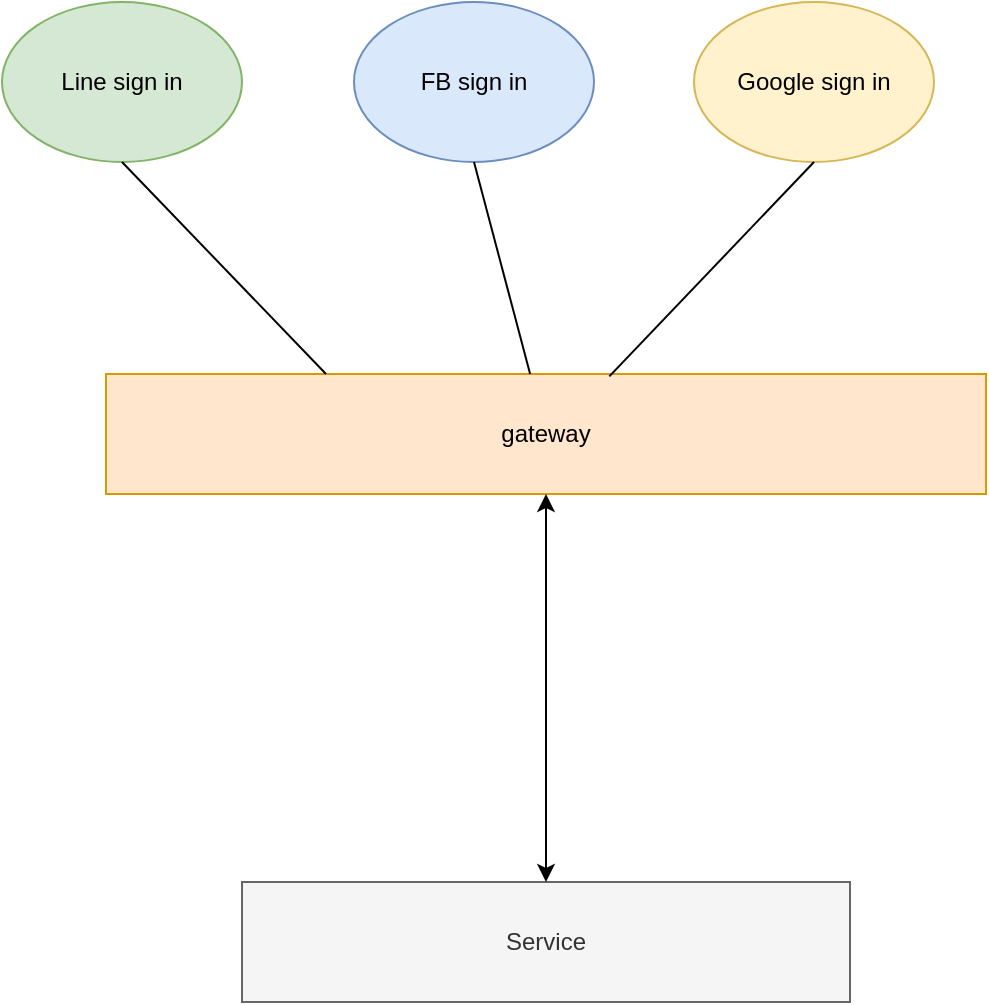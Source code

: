 <mxfile version="12.2.4" pages="1"><diagram id="L62ul2gaoKhtaIHPsEFN" name="Page-1"><mxGraphModel dx="2177" dy="1146" grid="1" gridSize="10" guides="1" tooltips="1" connect="1" arrows="1" fold="1" page="1" pageScale="1" pageWidth="827" pageHeight="1169" math="0" shadow="0"><root><mxCell id="0"/><mxCell id="1" parent="0"/><mxCell id="2" value="gateway" style="rounded=0;whiteSpace=wrap;html=1;fillColor=#ffe6cc;strokeColor=#d79b00;" parent="1" vertex="1"><mxGeometry x="216" y="626" width="440" height="60" as="geometry"/></mxCell><mxCell id="3" value="Line sign in" style="ellipse;whiteSpace=wrap;html=1;fillColor=#d5e8d4;strokeColor=#82b366;" parent="1" vertex="1"><mxGeometry x="164" y="440" width="120" height="80" as="geometry"/></mxCell><mxCell id="4" value="FB sign in" style="ellipse;whiteSpace=wrap;html=1;fillColor=#dae8fc;strokeColor=#6c8ebf;" parent="1" vertex="1"><mxGeometry x="340" y="440" width="120" height="80" as="geometry"/></mxCell><mxCell id="6" value="Google sign in" style="ellipse;whiteSpace=wrap;html=1;fillColor=#fff2cc;strokeColor=#d6b656;" parent="1" vertex="1"><mxGeometry x="510" y="440" width="120" height="80" as="geometry"/></mxCell><mxCell id="8" value="" style="endArrow=none;html=1;exitX=0.25;exitY=0;exitDx=0;exitDy=0;entryX=0.5;entryY=1;entryDx=0;entryDy=0;" parent="1" source="2" target="3" edge="1"><mxGeometry width="50" height="50" relative="1" as="geometry"><mxPoint x="63" y="590" as="sourcePoint"/><mxPoint x="113" y="540" as="targetPoint"/></mxGeometry></mxCell><mxCell id="15" value="" style="endArrow=none;html=1;entryX=0.5;entryY=1;entryDx=0;entryDy=0;" parent="1" source="2" target="4" edge="1"><mxGeometry width="50" height="50" relative="1" as="geometry"><mxPoint x="53" y="756" as="sourcePoint"/><mxPoint x="103" y="706" as="targetPoint"/></mxGeometry></mxCell><mxCell id="17" value="" style="endArrow=none;html=1;entryX=0.5;entryY=1;entryDx=0;entryDy=0;exitX=0.572;exitY=0.02;exitDx=0;exitDy=0;exitPerimeter=0;" parent="1" source="2" target="6" edge="1"><mxGeometry width="50" height="50" relative="1" as="geometry"><mxPoint x="446" y="636" as="sourcePoint"/><mxPoint x="423" y="550" as="targetPoint"/><Array as="points"/></mxGeometry></mxCell><mxCell id="19" value="Service" style="rounded=0;whiteSpace=wrap;html=1;fillColor=#f5f5f5;strokeColor=#666666;fontColor=#333333;" parent="1" vertex="1"><mxGeometry x="284" y="880" width="304" height="60" as="geometry"/></mxCell><mxCell id="20" value="" style="endArrow=classic;startArrow=classic;html=1;entryX=0.5;entryY=1;entryDx=0;entryDy=0;exitX=0.5;exitY=0;exitDx=0;exitDy=0;" parent="1" source="19" target="2" edge="1"><mxGeometry width="50" height="50" relative="1" as="geometry"><mxPoint x="50" y="1010" as="sourcePoint"/><mxPoint x="100" y="960" as="targetPoint"/><Array as="points"/></mxGeometry></mxCell></root></mxGraphModel></diagram></mxfile>